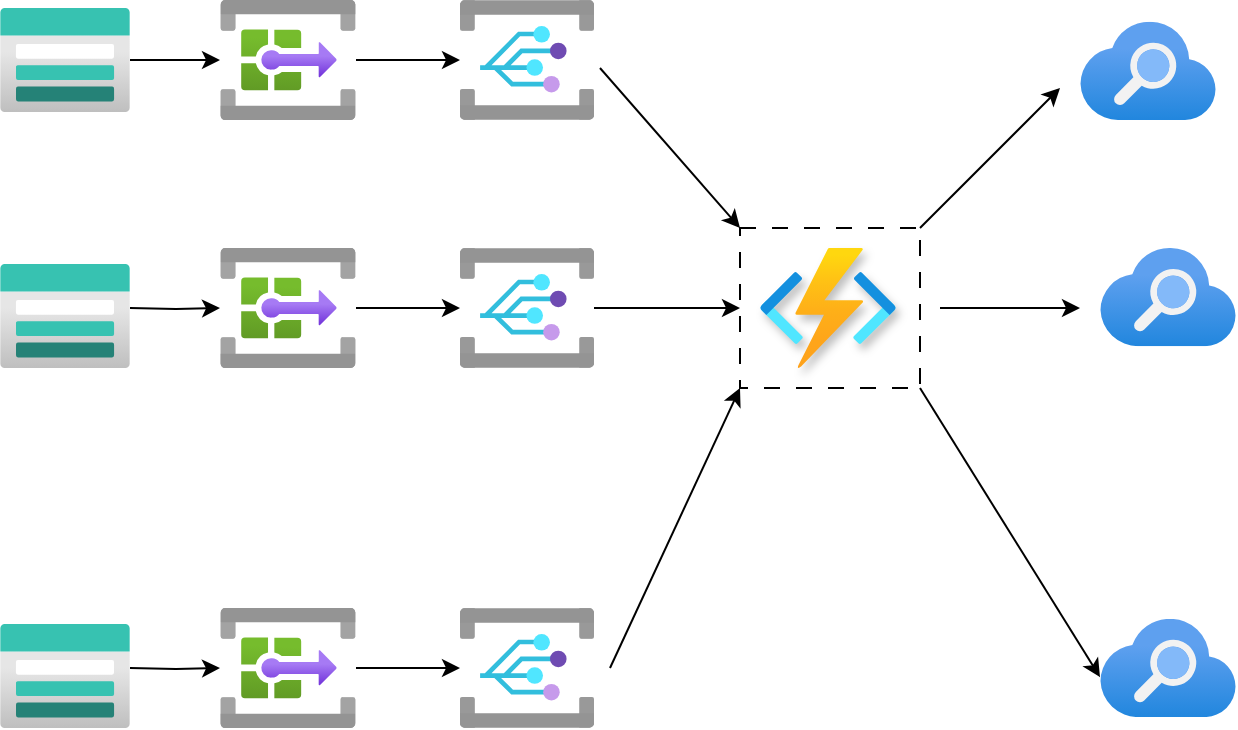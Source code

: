 <mxfile version="26.0.10">
  <diagram name="Page-1" id="DUGOxIehoya3k0pjJIdx">
    <mxGraphModel dx="786" dy="467" grid="1" gridSize="10" guides="1" tooltips="1" connect="1" arrows="1" fold="1" page="1" pageScale="1" pageWidth="850" pageHeight="1100" math="0" shadow="0">
      <root>
        <mxCell id="0" />
        <mxCell id="1" parent="0" />
        <mxCell id="7kY1SfQGC0tW5TCl2VxB-7" value="" style="edgeStyle=orthogonalEdgeStyle;rounded=0;orthogonalLoop=1;jettySize=auto;html=1;" edge="1" parent="1" source="7kY1SfQGC0tW5TCl2VxB-1" target="7kY1SfQGC0tW5TCl2VxB-2">
          <mxGeometry relative="1" as="geometry" />
        </mxCell>
        <mxCell id="7kY1SfQGC0tW5TCl2VxB-1" value="" style="image;aspect=fixed;html=1;points=[];align=center;fontSize=12;image=img/lib/azure2/storage/Storage_Accounts.svg;" vertex="1" parent="1">
          <mxGeometry x="30" y="60" width="65" height="52" as="geometry" />
        </mxCell>
        <mxCell id="7kY1SfQGC0tW5TCl2VxB-8" value="" style="edgeStyle=orthogonalEdgeStyle;rounded=0;orthogonalLoop=1;jettySize=auto;html=1;" edge="1" parent="1" source="7kY1SfQGC0tW5TCl2VxB-2" target="7kY1SfQGC0tW5TCl2VxB-3">
          <mxGeometry relative="1" as="geometry" />
        </mxCell>
        <mxCell id="7kY1SfQGC0tW5TCl2VxB-2" value="" style="image;aspect=fixed;html=1;points=[];align=center;fontSize=12;image=img/lib/azure2/integration/System_Topic.svg;" vertex="1" parent="1">
          <mxGeometry x="140" y="56" width="68" height="60" as="geometry" />
        </mxCell>
        <mxCell id="7kY1SfQGC0tW5TCl2VxB-3" value="" style="image;aspect=fixed;html=1;points=[];align=center;fontSize=12;image=img/lib/azure2/integration/Event_Grid_Subscriptions.svg;" vertex="1" parent="1">
          <mxGeometry x="260" y="56" width="67" height="60" as="geometry" />
        </mxCell>
        <mxCell id="7kY1SfQGC0tW5TCl2VxB-28" style="edgeStyle=orthogonalEdgeStyle;rounded=0;orthogonalLoop=1;jettySize=auto;html=1;" edge="1" parent="1">
          <mxGeometry relative="1" as="geometry">
            <mxPoint x="570" y="210" as="targetPoint" />
            <mxPoint x="500" y="210" as="sourcePoint" />
          </mxGeometry>
        </mxCell>
        <mxCell id="7kY1SfQGC0tW5TCl2VxB-4" value="" style="image;aspect=fixed;html=1;points=[];align=center;fontSize=12;image=img/lib/azure2/compute/Function_Apps.svg;shadow=1;" vertex="1" parent="1">
          <mxGeometry x="410" y="180" width="68" height="60" as="geometry" />
        </mxCell>
        <mxCell id="7kY1SfQGC0tW5TCl2VxB-6" value="" style="image;aspect=fixed;html=1;points=[];align=center;fontSize=12;image=img/lib/azure2/app_services/Search_Services.svg;" vertex="1" parent="1">
          <mxGeometry x="570" y="66.88" width="68" height="49.12" as="geometry" />
        </mxCell>
        <mxCell id="7kY1SfQGC0tW5TCl2VxB-11" value="" style="edgeStyle=orthogonalEdgeStyle;rounded=0;orthogonalLoop=1;jettySize=auto;html=1;" edge="1" parent="1" target="7kY1SfQGC0tW5TCl2VxB-14">
          <mxGeometry relative="1" as="geometry">
            <mxPoint x="95" y="210" as="sourcePoint" />
          </mxGeometry>
        </mxCell>
        <mxCell id="7kY1SfQGC0tW5TCl2VxB-12" value="" style="image;aspect=fixed;html=1;points=[];align=center;fontSize=12;image=img/lib/azure2/storage/Storage_Accounts.svg;" vertex="1" parent="1">
          <mxGeometry x="30" y="188" width="65" height="52" as="geometry" />
        </mxCell>
        <mxCell id="7kY1SfQGC0tW5TCl2VxB-13" value="" style="edgeStyle=orthogonalEdgeStyle;rounded=0;orthogonalLoop=1;jettySize=auto;html=1;" edge="1" parent="1" source="7kY1SfQGC0tW5TCl2VxB-14" target="7kY1SfQGC0tW5TCl2VxB-15">
          <mxGeometry relative="1" as="geometry" />
        </mxCell>
        <mxCell id="7kY1SfQGC0tW5TCl2VxB-14" value="" style="image;aspect=fixed;html=1;points=[];align=center;fontSize=12;image=img/lib/azure2/integration/System_Topic.svg;" vertex="1" parent="1">
          <mxGeometry x="140" y="180" width="68" height="60" as="geometry" />
        </mxCell>
        <mxCell id="7kY1SfQGC0tW5TCl2VxB-25" style="edgeStyle=orthogonalEdgeStyle;rounded=0;orthogonalLoop=1;jettySize=auto;html=1;" edge="1" parent="1" source="7kY1SfQGC0tW5TCl2VxB-15">
          <mxGeometry relative="1" as="geometry">
            <mxPoint x="400" y="210" as="targetPoint" />
          </mxGeometry>
        </mxCell>
        <mxCell id="7kY1SfQGC0tW5TCl2VxB-15" value="" style="image;aspect=fixed;html=1;points=[];align=center;fontSize=12;image=img/lib/azure2/integration/Event_Grid_Subscriptions.svg;" vertex="1" parent="1">
          <mxGeometry x="260" y="180" width="67" height="60" as="geometry" />
        </mxCell>
        <mxCell id="7kY1SfQGC0tW5TCl2VxB-16" value="" style="image;aspect=fixed;html=1;points=[];align=center;fontSize=12;image=img/lib/azure2/app_services/Search_Services.svg;" vertex="1" parent="1">
          <mxGeometry x="580" y="180" width="68" height="49.12" as="geometry" />
        </mxCell>
        <mxCell id="7kY1SfQGC0tW5TCl2VxB-17" value="" style="edgeStyle=orthogonalEdgeStyle;rounded=0;orthogonalLoop=1;jettySize=auto;html=1;" edge="1" parent="1" target="7kY1SfQGC0tW5TCl2VxB-20">
          <mxGeometry relative="1" as="geometry">
            <mxPoint x="95" y="390" as="sourcePoint" />
          </mxGeometry>
        </mxCell>
        <mxCell id="7kY1SfQGC0tW5TCl2VxB-18" value="" style="image;aspect=fixed;html=1;points=[];align=center;fontSize=12;image=img/lib/azure2/storage/Storage_Accounts.svg;" vertex="1" parent="1">
          <mxGeometry x="30" y="368" width="65" height="52" as="geometry" />
        </mxCell>
        <mxCell id="7kY1SfQGC0tW5TCl2VxB-19" value="" style="edgeStyle=orthogonalEdgeStyle;rounded=0;orthogonalLoop=1;jettySize=auto;html=1;" edge="1" parent="1" source="7kY1SfQGC0tW5TCl2VxB-20" target="7kY1SfQGC0tW5TCl2VxB-21">
          <mxGeometry relative="1" as="geometry" />
        </mxCell>
        <mxCell id="7kY1SfQGC0tW5TCl2VxB-20" value="" style="image;aspect=fixed;html=1;points=[];align=center;fontSize=12;image=img/lib/azure2/integration/System_Topic.svg;" vertex="1" parent="1">
          <mxGeometry x="140" y="360" width="68" height="60" as="geometry" />
        </mxCell>
        <mxCell id="7kY1SfQGC0tW5TCl2VxB-21" value="" style="image;aspect=fixed;html=1;points=[];align=center;fontSize=12;image=img/lib/azure2/integration/Event_Grid_Subscriptions.svg;" vertex="1" parent="1">
          <mxGeometry x="260" y="360" width="67" height="60" as="geometry" />
        </mxCell>
        <mxCell id="7kY1SfQGC0tW5TCl2VxB-22" value="" style="image;aspect=fixed;html=1;points=[];align=center;fontSize=12;image=img/lib/azure2/app_services/Search_Services.svg;" vertex="1" parent="1">
          <mxGeometry x="580" y="365.44" width="68" height="49.12" as="geometry" />
        </mxCell>
        <mxCell id="7kY1SfQGC0tW5TCl2VxB-23" value="" style="endArrow=classic;html=1;rounded=0;entryX=0;entryY=1;entryDx=0;entryDy=0;" edge="1" parent="1" target="7kY1SfQGC0tW5TCl2VxB-29">
          <mxGeometry width="50" height="50" relative="1" as="geometry">
            <mxPoint x="335" y="390" as="sourcePoint" />
            <mxPoint x="425" y="290" as="targetPoint" />
          </mxGeometry>
        </mxCell>
        <mxCell id="7kY1SfQGC0tW5TCl2VxB-24" value="" style="endArrow=classic;html=1;rounded=0;entryX=0;entryY=0;entryDx=0;entryDy=0;" edge="1" parent="1" target="7kY1SfQGC0tW5TCl2VxB-29">
          <mxGeometry width="50" height="50" relative="1" as="geometry">
            <mxPoint x="330" y="90" as="sourcePoint" />
            <mxPoint x="430" y="74" as="targetPoint" />
          </mxGeometry>
        </mxCell>
        <mxCell id="7kY1SfQGC0tW5TCl2VxB-26" value="" style="endArrow=classic;html=1;rounded=0;exitX=1;exitY=0;exitDx=0;exitDy=0;" edge="1" parent="1" source="7kY1SfQGC0tW5TCl2VxB-29">
          <mxGeometry width="50" height="50" relative="1" as="geometry">
            <mxPoint x="470" y="174" as="sourcePoint" />
            <mxPoint x="560" y="100" as="targetPoint" />
          </mxGeometry>
        </mxCell>
        <mxCell id="7kY1SfQGC0tW5TCl2VxB-27" value="" style="endArrow=classic;html=1;rounded=0;exitX=1;exitY=1;exitDx=0;exitDy=0;entryX=0;entryY=0.593;entryDx=0;entryDy=0;entryPerimeter=0;" edge="1" parent="1" source="7kY1SfQGC0tW5TCl2VxB-29" target="7kY1SfQGC0tW5TCl2VxB-22">
          <mxGeometry width="50" height="50" relative="1" as="geometry">
            <mxPoint x="490" y="226" as="sourcePoint" />
            <mxPoint x="550" y="395" as="targetPoint" />
          </mxGeometry>
        </mxCell>
        <mxCell id="7kY1SfQGC0tW5TCl2VxB-29" value="" style="rounded=0;whiteSpace=wrap;html=1;fillColor=none;dashed=1;dashPattern=8 8;" vertex="1" parent="1">
          <mxGeometry x="400" y="170" width="90" height="80" as="geometry" />
        </mxCell>
      </root>
    </mxGraphModel>
  </diagram>
</mxfile>
